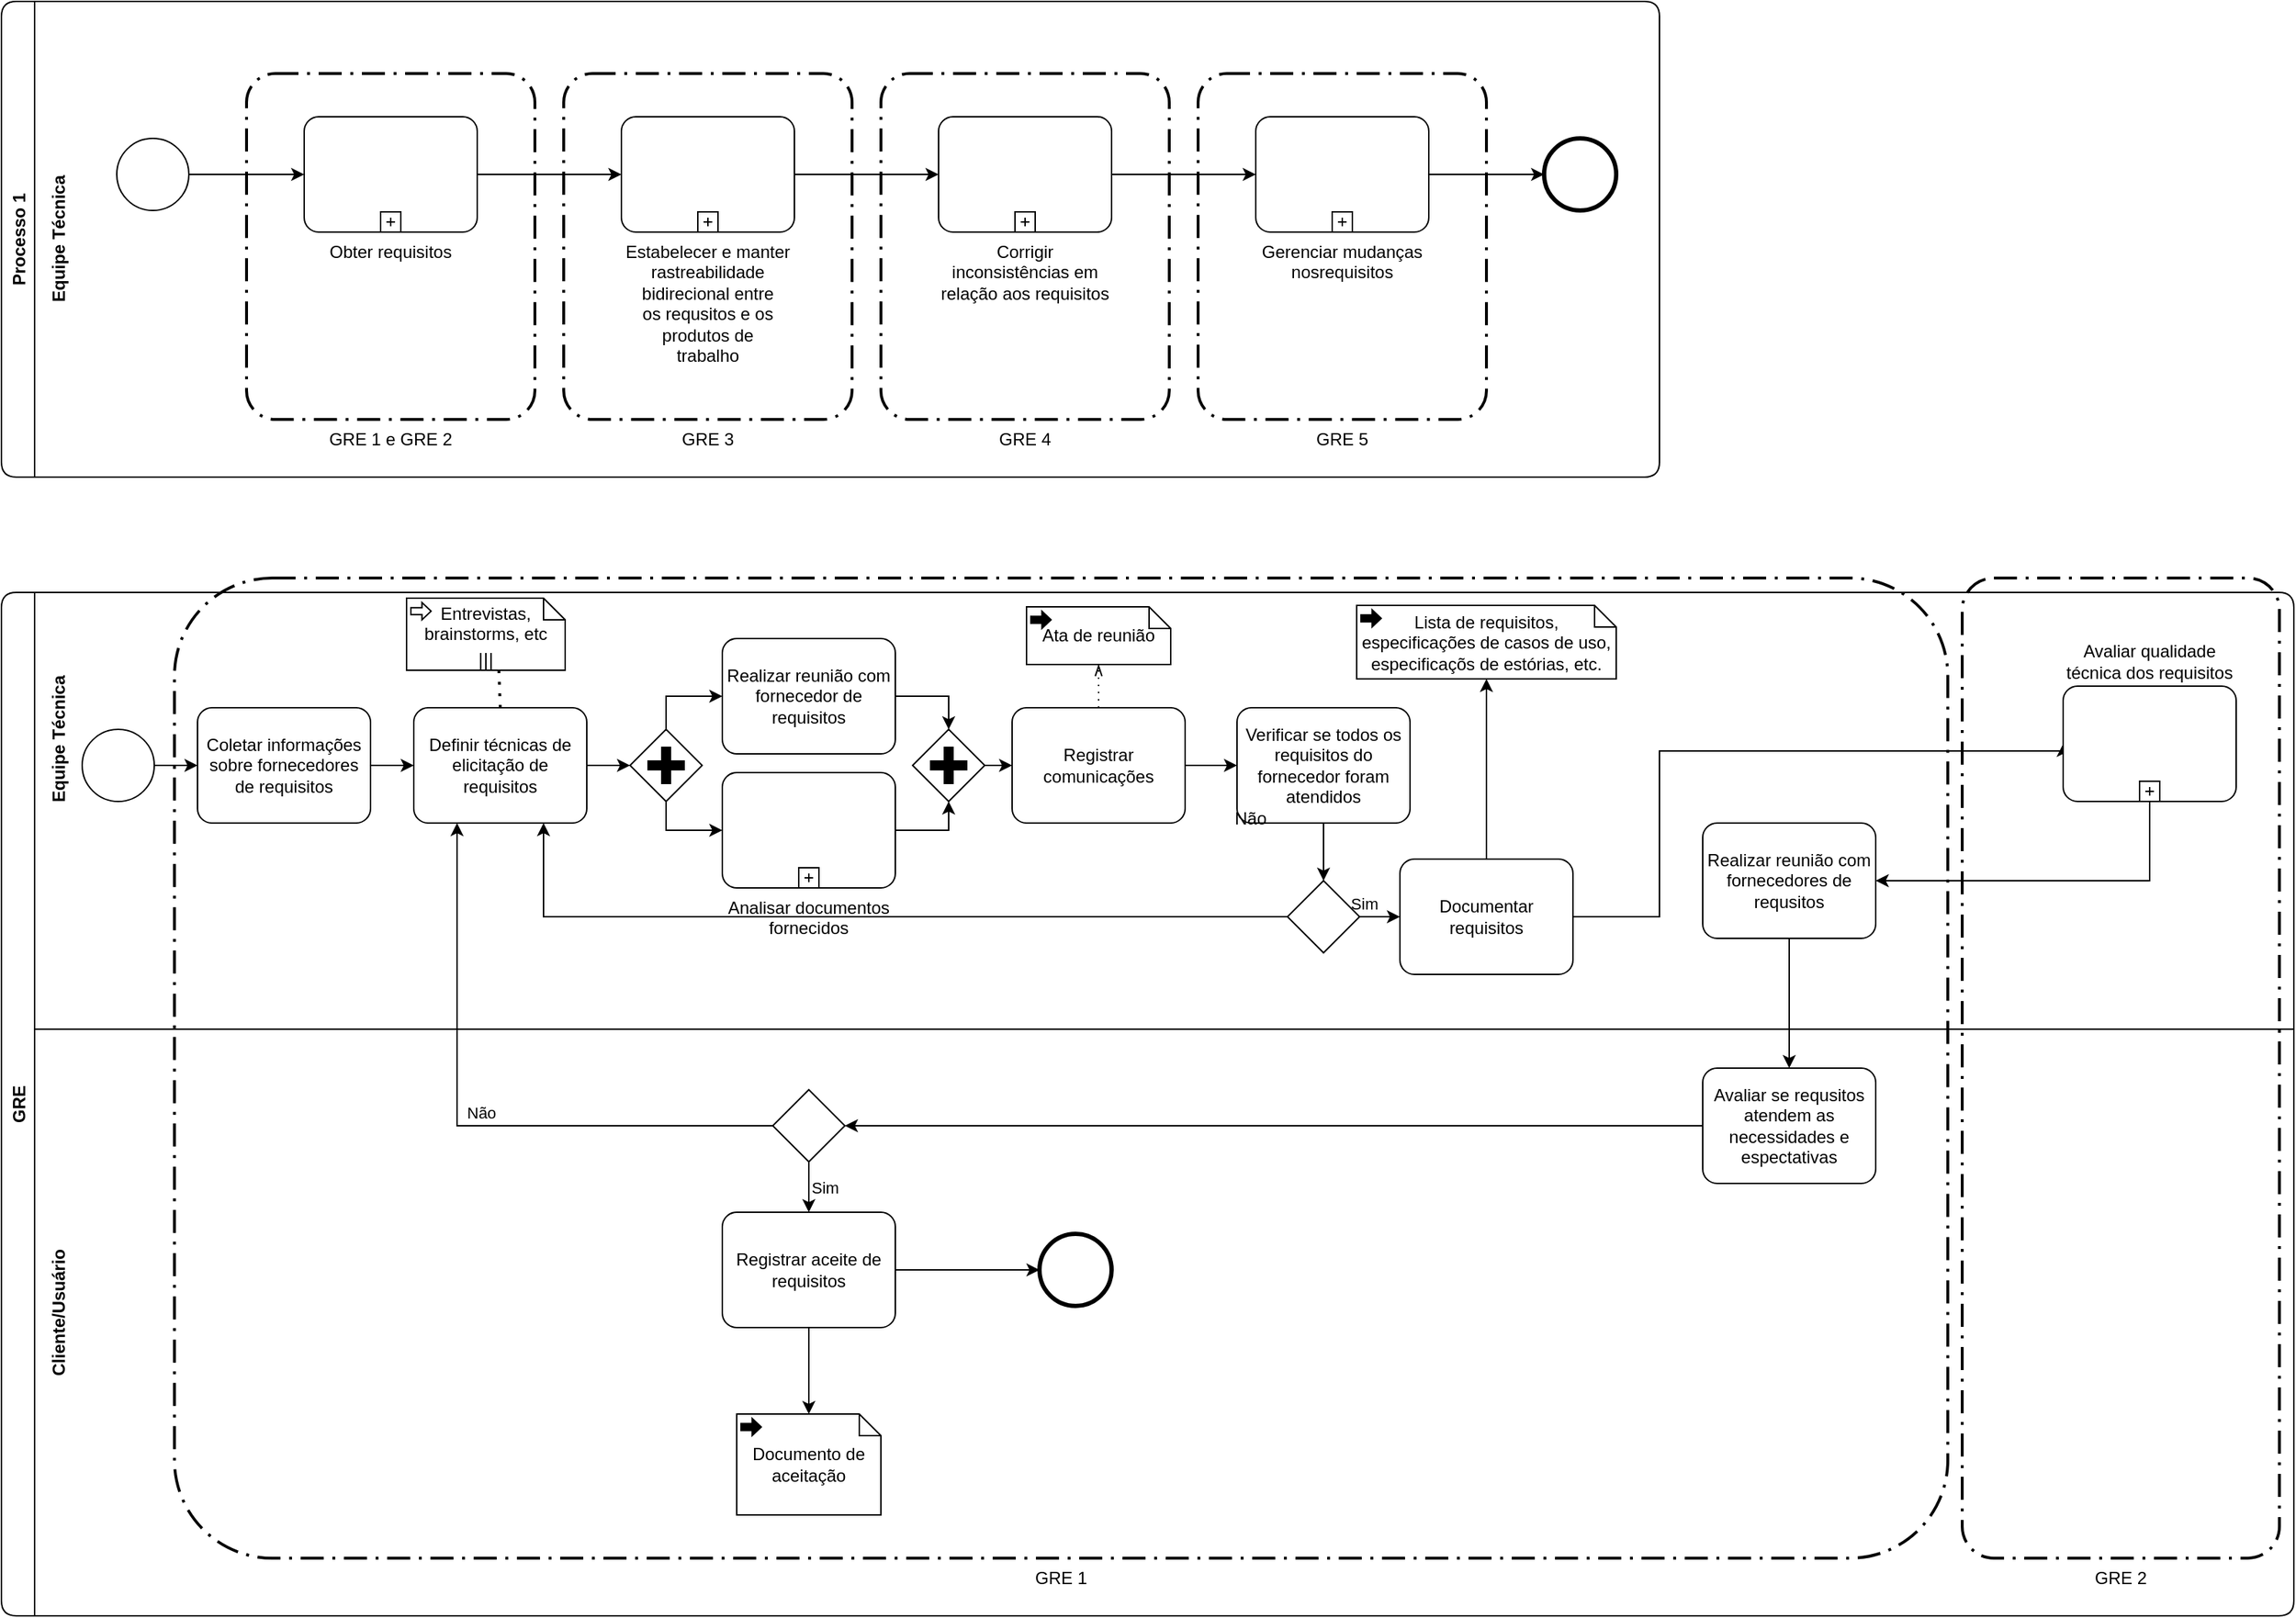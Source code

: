 <mxfile compressed="false" version="14.8.6" type="github">
  <diagram name="Page-1" id="2a216829-ef6e-dabb-86c1-c78162f3ba2b">
    <mxGraphModel dx="2108" dy="1396" grid="1" gridSize="10" guides="1" tooltips="1" connect="1" arrows="1" fold="1" page="1" pageScale="1" pageWidth="1654" pageHeight="1169" background="none" math="0" shadow="0">
      <root>
        <mxCell id="0" />
        <mxCell id="1" parent="0" />
        <mxCell id="lL50LF5EUAc4o-qxcwu0-5" value="Processo 1" style="swimlane;horizontal=0;rounded=1;" parent="1" vertex="1">
          <mxGeometry x="10" y="10" width="1150" height="330" as="geometry" />
        </mxCell>
        <mxCell id="lL50LF5EUAc4o-qxcwu0-22" value="GRE 4" style="points=[[0.25,0,0],[0.5,0,0],[0.75,0,0],[1,0.25,0],[1,0.5,0],[1,0.75,0],[0.75,1,0],[0.5,1,0],[0.25,1,0],[0,0.75,0],[0,0.5,0],[0,0.25,0]];rounded=1;arcSize=10;dashed=1;strokeColor=#000000;fillColor=none;gradientColor=none;dashPattern=8 3 1 3;strokeWidth=2;shadow=0;glass=0;labelPosition=center;verticalLabelPosition=bottom;align=center;verticalAlign=top;" parent="lL50LF5EUAc4o-qxcwu0-5" vertex="1">
          <mxGeometry x="610" y="50" width="200" height="240" as="geometry" />
        </mxCell>
        <mxCell id="lL50LF5EUAc4o-qxcwu0-20" value="GRE 1 e GRE 2" style="points=[[0.25,0,0],[0.5,0,0],[0.75,0,0],[1,0.25,0],[1,0.5,0],[1,0.75,0],[0.75,1,0],[0.5,1,0],[0.25,1,0],[0,0.75,0],[0,0.5,0],[0,0.25,0]];rounded=1;arcSize=10;dashed=1;strokeColor=#000000;fillColor=none;gradientColor=none;dashPattern=8 3 1 3;strokeWidth=2;shadow=0;glass=0;labelPosition=center;verticalLabelPosition=bottom;align=center;verticalAlign=top;" parent="lL50LF5EUAc4o-qxcwu0-5" vertex="1">
          <mxGeometry x="170" y="50" width="200" height="240" as="geometry" />
        </mxCell>
        <mxCell id="lL50LF5EUAc4o-qxcwu0-21" value="GRE 3" style="points=[[0.25,0,0],[0.5,0,0],[0.75,0,0],[1,0.25,0],[1,0.5,0],[1,0.75,0],[0.75,1,0],[0.5,1,0],[0.25,1,0],[0,0.75,0],[0,0.5,0],[0,0.25,0]];rounded=1;arcSize=10;dashed=1;strokeColor=#000000;fillColor=none;gradientColor=none;dashPattern=8 3 1 3;strokeWidth=2;shadow=0;glass=0;labelPosition=center;verticalLabelPosition=bottom;align=center;verticalAlign=top;" parent="lL50LF5EUAc4o-qxcwu0-5" vertex="1">
          <mxGeometry x="390" y="50" width="200" height="240" as="geometry" />
        </mxCell>
        <mxCell id="lL50LF5EUAc4o-qxcwu0-23" value="GRE 5" style="points=[[0.25,0,0],[0.5,0,0],[0.75,0,0],[1,0.25,0],[1,0.5,0],[1,0.75,0],[0.75,1,0],[0.5,1,0],[0.25,1,0],[0,0.75,0],[0,0.5,0],[0,0.25,0]];rounded=1;arcSize=10;dashed=1;strokeColor=#000000;fillColor=none;gradientColor=none;dashPattern=8 3 1 3;strokeWidth=2;shadow=0;glass=0;labelPosition=center;verticalLabelPosition=bottom;align=center;verticalAlign=top;" parent="lL50LF5EUAc4o-qxcwu0-5" vertex="1">
          <mxGeometry x="830" y="50" width="200" height="240" as="geometry" />
        </mxCell>
        <mxCell id="lL50LF5EUAc4o-qxcwu0-26" style="edgeStyle=orthogonalEdgeStyle;rounded=0;orthogonalLoop=1;jettySize=auto;html=1;exitX=1;exitY=0.5;exitDx=0;exitDy=0;exitPerimeter=0;entryX=0;entryY=0.5;entryDx=0;entryDy=0;entryPerimeter=0;" parent="lL50LF5EUAc4o-qxcwu0-5" source="lL50LF5EUAc4o-qxcwu0-12" target="lL50LF5EUAc4o-qxcwu0-13" edge="1">
          <mxGeometry relative="1" as="geometry" />
        </mxCell>
        <mxCell id="lL50LF5EUAc4o-qxcwu0-12" value="Obter requisitos" style="points=[[0.25,0,0],[0.5,0,0],[0.75,0,0],[1,0.25,0],[1,0.5,0],[1,0.75,0],[0.75,1,0],[0.5,1,0],[0.25,1,0],[0,0.75,0],[0,0.5,0],[0,0.25,0]];shape=mxgraph.bpmn.task;whiteSpace=wrap;rectStyle=rounded;size=10;taskMarker=abstract;isLoopSub=1;rounded=1;labelPosition=center;verticalLabelPosition=bottom;align=center;verticalAlign=top;" parent="lL50LF5EUAc4o-qxcwu0-5" vertex="1">
          <mxGeometry x="210" y="80" width="120" height="80" as="geometry" />
        </mxCell>
        <mxCell id="lL50LF5EUAc4o-qxcwu0-27" style="edgeStyle=orthogonalEdgeStyle;rounded=0;orthogonalLoop=1;jettySize=auto;html=1;exitX=1;exitY=0.5;exitDx=0;exitDy=0;exitPerimeter=0;entryX=0;entryY=0.5;entryDx=0;entryDy=0;entryPerimeter=0;" parent="lL50LF5EUAc4o-qxcwu0-5" source="lL50LF5EUAc4o-qxcwu0-13" target="lL50LF5EUAc4o-qxcwu0-14" edge="1">
          <mxGeometry relative="1" as="geometry" />
        </mxCell>
        <mxCell id="lL50LF5EUAc4o-qxcwu0-13" value="Estabelecer e manter&#xa;rastreabilidade bidirecional entre&#xa;os requsitos e os produtos de&#xa;trabalho" style="points=[[0.25,0,0],[0.5,0,0],[0.75,0,0],[1,0.25,0],[1,0.5,0],[1,0.75,0],[0.75,1,0],[0.5,1,0],[0.25,1,0],[0,0.75,0],[0,0.5,0],[0,0.25,0]];shape=mxgraph.bpmn.task;whiteSpace=wrap;rectStyle=rounded;size=10;taskMarker=abstract;isLoopSub=1;rounded=1;labelPosition=center;verticalLabelPosition=bottom;align=center;verticalAlign=top;" parent="lL50LF5EUAc4o-qxcwu0-5" vertex="1">
          <mxGeometry x="430" y="80" width="120" height="80" as="geometry" />
        </mxCell>
        <mxCell id="lL50LF5EUAc4o-qxcwu0-28" style="edgeStyle=orthogonalEdgeStyle;rounded=0;orthogonalLoop=1;jettySize=auto;html=1;exitX=1;exitY=0.5;exitDx=0;exitDy=0;exitPerimeter=0;" parent="lL50LF5EUAc4o-qxcwu0-5" source="lL50LF5EUAc4o-qxcwu0-14" target="lL50LF5EUAc4o-qxcwu0-15" edge="1">
          <mxGeometry relative="1" as="geometry" />
        </mxCell>
        <mxCell id="lL50LF5EUAc4o-qxcwu0-14" value="Corrigir inconsistências em&#xa;relação aos requisitos&#xa;" style="points=[[0.25,0,0],[0.5,0,0],[0.75,0,0],[1,0.25,0],[1,0.5,0],[1,0.75,0],[0.75,1,0],[0.5,1,0],[0.25,1,0],[0,0.75,0],[0,0.5,0],[0,0.25,0]];shape=mxgraph.bpmn.task;whiteSpace=wrap;rectStyle=rounded;size=10;taskMarker=abstract;isLoopSub=1;rounded=1;labelPosition=center;verticalLabelPosition=bottom;align=center;verticalAlign=top;" parent="lL50LF5EUAc4o-qxcwu0-5" vertex="1">
          <mxGeometry x="650" y="80" width="120" height="80" as="geometry" />
        </mxCell>
        <mxCell id="lL50LF5EUAc4o-qxcwu0-29" style="edgeStyle=orthogonalEdgeStyle;rounded=0;orthogonalLoop=1;jettySize=auto;html=1;exitX=1;exitY=0.5;exitDx=0;exitDy=0;exitPerimeter=0;entryX=0;entryY=0.5;entryDx=0;entryDy=0;entryPerimeter=0;" parent="lL50LF5EUAc4o-qxcwu0-5" source="lL50LF5EUAc4o-qxcwu0-15" target="lL50LF5EUAc4o-qxcwu0-17" edge="1">
          <mxGeometry relative="1" as="geometry" />
        </mxCell>
        <mxCell id="lL50LF5EUAc4o-qxcwu0-15" value="Gerenciar mudanças nosrequisitos" style="points=[[0.25,0,0],[0.5,0,0],[0.75,0,0],[1,0.25,0],[1,0.5,0],[1,0.75,0],[0.75,1,0],[0.5,1,0],[0.25,1,0],[0,0.75,0],[0,0.5,0],[0,0.25,0]];shape=mxgraph.bpmn.task;whiteSpace=wrap;rectStyle=rounded;size=10;taskMarker=abstract;isLoopSub=1;rounded=1;labelPosition=center;verticalLabelPosition=bottom;align=center;verticalAlign=top;" parent="lL50LF5EUAc4o-qxcwu0-5" vertex="1">
          <mxGeometry x="870" y="80" width="120" height="80" as="geometry" />
        </mxCell>
        <mxCell id="lL50LF5EUAc4o-qxcwu0-25" style="edgeStyle=orthogonalEdgeStyle;rounded=0;orthogonalLoop=1;jettySize=auto;html=1;exitX=1;exitY=0.5;exitDx=0;exitDy=0;exitPerimeter=0;entryX=0;entryY=0.5;entryDx=0;entryDy=0;entryPerimeter=0;" parent="lL50LF5EUAc4o-qxcwu0-5" source="lL50LF5EUAc4o-qxcwu0-16" target="lL50LF5EUAc4o-qxcwu0-12" edge="1">
          <mxGeometry relative="1" as="geometry" />
        </mxCell>
        <mxCell id="lL50LF5EUAc4o-qxcwu0-16" value="" style="points=[[0.145,0.145,0],[0.5,0,0],[0.855,0.145,0],[1,0.5,0],[0.855,0.855,0],[0.5,1,0],[0.145,0.855,0],[0,0.5,0]];shape=mxgraph.bpmn.event;html=1;verticalLabelPosition=bottom;labelBackgroundColor=#ffffff;verticalAlign=top;align=center;perimeter=ellipsePerimeter;outlineConnect=0;aspect=fixed;outline=standard;symbol=general;rounded=1;" parent="lL50LF5EUAc4o-qxcwu0-5" vertex="1">
          <mxGeometry x="80" y="95" width="50" height="50" as="geometry" />
        </mxCell>
        <mxCell id="lL50LF5EUAc4o-qxcwu0-17" value="" style="points=[[0.145,0.145,0],[0.5,0,0],[0.855,0.145,0],[1,0.5,0],[0.855,0.855,0],[0.5,1,0],[0.145,0.855,0],[0,0.5,0]];shape=mxgraph.bpmn.event;html=1;verticalLabelPosition=bottom;labelBackgroundColor=#ffffff;verticalAlign=top;align=center;perimeter=ellipsePerimeter;outlineConnect=0;aspect=fixed;outline=end;symbol=terminate2;rounded=1;" parent="lL50LF5EUAc4o-qxcwu0-5" vertex="1">
          <mxGeometry x="1070" y="95" width="50" height="50" as="geometry" />
        </mxCell>
        <mxCell id="o7J0vp0uQSlqZqwxGxeL-1" value="&lt;div&gt;Equipe Técnica&lt;/div&gt;" style="text;html=1;resizable=0;autosize=1;align=center;verticalAlign=middle;points=[];fillColor=none;strokeColor=none;rounded=0;shadow=0;glass=0;rotation=270;strokeWidth=1;fontStyle=1" parent="lL50LF5EUAc4o-qxcwu0-5" vertex="1">
          <mxGeometry x="-10" y="155" width="100" height="20" as="geometry" />
        </mxCell>
        <mxCell id="o7J0vp0uQSlqZqwxGxeL-50" value="GRE" style="swimlane;horizontal=0;rounded=1;swimlaneLine=1;" parent="1" vertex="1">
          <mxGeometry x="10" y="420" width="1590" height="710" as="geometry">
            <mxRectangle x="50" y="440" width="30" height="90" as="alternateBounds" />
          </mxGeometry>
        </mxCell>
        <mxCell id="o7J0vp0uQSlqZqwxGxeL-73" value="&lt;div&gt;Equipe Técnica&lt;/div&gt;" style="text;html=1;resizable=0;autosize=1;align=center;verticalAlign=middle;points=[];fillColor=none;strokeColor=none;rounded=0;shadow=0;glass=0;rotation=270;strokeWidth=1;fontStyle=1" parent="o7J0vp0uQSlqZqwxGxeL-50" vertex="1">
          <mxGeometry x="-10" y="92" width="100" height="20" as="geometry" />
        </mxCell>
        <mxCell id="o7J0vp0uQSlqZqwxGxeL-79" value="Cliente/Usuário" style="text;html=1;resizable=0;autosize=1;align=center;verticalAlign=middle;points=[];fillColor=none;strokeColor=none;rounded=0;shadow=0;glass=0;rotation=270;strokeWidth=1;fontStyle=1" parent="o7J0vp0uQSlqZqwxGxeL-50" vertex="1">
          <mxGeometry x="-10" y="490" width="100" height="20" as="geometry" />
        </mxCell>
        <mxCell id="o7J0vp0uQSlqZqwxGxeL-88" style="edgeStyle=orthogonalEdgeStyle;rounded=0;orthogonalLoop=1;jettySize=auto;html=1;exitX=1;exitY=0.5;exitDx=0;exitDy=0;exitPerimeter=0;entryX=0;entryY=0.5;entryDx=0;entryDy=0;entryPerimeter=0;" parent="o7J0vp0uQSlqZqwxGxeL-50" source="o7J0vp0uQSlqZqwxGxeL-81" target="o7J0vp0uQSlqZqwxGxeL-82" edge="1">
          <mxGeometry relative="1" as="geometry" />
        </mxCell>
        <mxCell id="o7J0vp0uQSlqZqwxGxeL-81" value="" style="points=[[0.145,0.145,0],[0.5,0,0],[0.855,0.145,0],[1,0.5,0],[0.855,0.855,0],[0.5,1,0],[0.145,0.855,0],[0,0.5,0]];shape=mxgraph.bpmn.event;html=1;verticalLabelPosition=bottom;labelBackgroundColor=#ffffff;verticalAlign=top;align=center;perimeter=ellipsePerimeter;outlineConnect=0;aspect=fixed;outline=standard;symbol=general;rounded=1;" parent="o7J0vp0uQSlqZqwxGxeL-50" vertex="1">
          <mxGeometry x="56" y="95" width="50" height="50" as="geometry" />
        </mxCell>
        <mxCell id="o7J0vp0uQSlqZqwxGxeL-89" style="edgeStyle=orthogonalEdgeStyle;rounded=0;orthogonalLoop=1;jettySize=auto;html=1;exitX=1;exitY=0.5;exitDx=0;exitDy=0;exitPerimeter=0;entryX=0;entryY=0.5;entryDx=0;entryDy=0;entryPerimeter=0;" parent="o7J0vp0uQSlqZqwxGxeL-50" source="o7J0vp0uQSlqZqwxGxeL-82" target="o7J0vp0uQSlqZqwxGxeL-83" edge="1">
          <mxGeometry relative="1" as="geometry" />
        </mxCell>
        <mxCell id="o7J0vp0uQSlqZqwxGxeL-82" value="Coletar informações sobre fornecedores de requisitos" style="points=[[0.25,0,0],[0.5,0,0],[0.75,0,0],[1,0.25,0],[1,0.5,0],[1,0.75,0],[0.75,1,0],[0.5,1,0],[0.25,1,0],[0,0.75,0],[0,0.5,0],[0,0.25,0]];shape=mxgraph.bpmn.task;whiteSpace=wrap;rectStyle=rounded;size=10;taskMarker=abstract;rounded=0;shadow=0;glass=0;strokeWidth=1;" parent="o7J0vp0uQSlqZqwxGxeL-50" vertex="1">
          <mxGeometry x="136" y="80" width="120" height="80" as="geometry" />
        </mxCell>
        <mxCell id="o7J0vp0uQSlqZqwxGxeL-94" style="edgeStyle=orthogonalEdgeStyle;rounded=0;orthogonalLoop=1;jettySize=auto;html=1;exitX=1;exitY=0.5;exitDx=0;exitDy=0;exitPerimeter=0;entryX=0;entryY=0.5;entryDx=0;entryDy=0;entryPerimeter=0;" parent="o7J0vp0uQSlqZqwxGxeL-50" source="o7J0vp0uQSlqZqwxGxeL-83" target="o7J0vp0uQSlqZqwxGxeL-90" edge="1">
          <mxGeometry relative="1" as="geometry" />
        </mxCell>
        <mxCell id="o7J0vp0uQSlqZqwxGxeL-83" value="Definir técnicas de elicitação de requisitos" style="points=[[0.25,0,0],[0.5,0,0],[0.75,0,0],[1,0.25,0],[1,0.5,0],[1,0.75,0],[0.75,1,0],[0.5,1,0],[0.25,1,0],[0,0.75,0],[0,0.5,0],[0,0.25,0]];shape=mxgraph.bpmn.task;whiteSpace=wrap;rectStyle=rounded;size=10;taskMarker=abstract;rounded=0;shadow=0;glass=0;strokeWidth=1;" parent="o7J0vp0uQSlqZqwxGxeL-50" vertex="1">
          <mxGeometry x="286" y="80" width="120" height="80" as="geometry" />
        </mxCell>
        <mxCell id="o7J0vp0uQSlqZqwxGxeL-85" value="&lt;div&gt;Entrevistas, brainstorms, etc&lt;/div&gt;&lt;div&gt;&lt;br&gt;&lt;/div&gt;" style="shape=mxgraph.bpmn.data;labelPosition=center;verticalLabelPosition=middle;align=center;verticalAlign=middle;whiteSpace=wrap;size=15;html=1;bpmnTransferType=input;isCollection=1;rounded=0;shadow=0;glass=0;strokeWidth=1;" parent="o7J0vp0uQSlqZqwxGxeL-50" vertex="1">
          <mxGeometry x="281" y="4" width="110" height="50" as="geometry" />
        </mxCell>
        <mxCell id="o7J0vp0uQSlqZqwxGxeL-86" value="" style="endArrow=none;dashed=1;html=1;dashPattern=1 3;strokeWidth=2;entryX=0.582;entryY=1;entryDx=0;entryDy=0;entryPerimeter=0;exitX=0.5;exitY=0;exitDx=0;exitDy=0;exitPerimeter=0;" parent="o7J0vp0uQSlqZqwxGxeL-50" source="o7J0vp0uQSlqZqwxGxeL-83" target="o7J0vp0uQSlqZqwxGxeL-85" edge="1">
          <mxGeometry width="50" height="50" relative="1" as="geometry">
            <mxPoint x="316" y="140" as="sourcePoint" />
            <mxPoint x="346" y="60" as="targetPoint" />
          </mxGeometry>
        </mxCell>
        <mxCell id="o7J0vp0uQSlqZqwxGxeL-95" style="edgeStyle=orthogonalEdgeStyle;rounded=0;orthogonalLoop=1;jettySize=auto;html=1;exitX=0.5;exitY=0;exitDx=0;exitDy=0;exitPerimeter=0;entryX=0;entryY=0.5;entryDx=0;entryDy=0;entryPerimeter=0;" parent="o7J0vp0uQSlqZqwxGxeL-50" source="o7J0vp0uQSlqZqwxGxeL-90" target="o7J0vp0uQSlqZqwxGxeL-91" edge="1">
          <mxGeometry relative="1" as="geometry" />
        </mxCell>
        <mxCell id="o7J0vp0uQSlqZqwxGxeL-96" style="edgeStyle=orthogonalEdgeStyle;rounded=0;orthogonalLoop=1;jettySize=auto;html=1;exitX=0.5;exitY=1;exitDx=0;exitDy=0;exitPerimeter=0;entryX=0;entryY=0.5;entryDx=0;entryDy=0;entryPerimeter=0;" parent="o7J0vp0uQSlqZqwxGxeL-50" source="o7J0vp0uQSlqZqwxGxeL-90" target="o7J0vp0uQSlqZqwxGxeL-92" edge="1">
          <mxGeometry relative="1" as="geometry" />
        </mxCell>
        <mxCell id="o7J0vp0uQSlqZqwxGxeL-90" value="" style="points=[[0.25,0.25,0],[0.5,0,0],[0.75,0.25,0],[1,0.5,0],[0.75,0.75,0],[0.5,1,0],[0.25,0.75,0],[0,0.5,0]];shape=mxgraph.bpmn.gateway2;html=1;verticalLabelPosition=bottom;labelBackgroundColor=#ffffff;verticalAlign=top;align=center;perimeter=rhombusPerimeter;outlineConnect=0;outline=none;symbol=none;gwType=parallel;rounded=0;shadow=0;glass=0;strokeWidth=1;" parent="o7J0vp0uQSlqZqwxGxeL-50" vertex="1">
          <mxGeometry x="436" y="95" width="50" height="50" as="geometry" />
        </mxCell>
        <mxCell id="o7J0vp0uQSlqZqwxGxeL-98" style="edgeStyle=orthogonalEdgeStyle;rounded=0;orthogonalLoop=1;jettySize=auto;html=1;exitX=1;exitY=0.5;exitDx=0;exitDy=0;exitPerimeter=0;entryX=0.5;entryY=0;entryDx=0;entryDy=0;entryPerimeter=0;" parent="o7J0vp0uQSlqZqwxGxeL-50" source="o7J0vp0uQSlqZqwxGxeL-91" target="o7J0vp0uQSlqZqwxGxeL-97" edge="1">
          <mxGeometry relative="1" as="geometry" />
        </mxCell>
        <mxCell id="o7J0vp0uQSlqZqwxGxeL-91" value="Realizar reunião com fornecedor de requisitos" style="points=[[0.25,0,0],[0.5,0,0],[0.75,0,0],[1,0.25,0],[1,0.5,0],[1,0.75,0],[0.75,1,0],[0.5,1,0],[0.25,1,0],[0,0.75,0],[0,0.5,0],[0,0.25,0]];shape=mxgraph.bpmn.task;whiteSpace=wrap;rectStyle=rounded;size=10;taskMarker=abstract;rounded=0;shadow=0;glass=0;strokeWidth=1;" parent="o7J0vp0uQSlqZqwxGxeL-50" vertex="1">
          <mxGeometry x="500" y="32" width="120" height="80" as="geometry" />
        </mxCell>
        <mxCell id="o7J0vp0uQSlqZqwxGxeL-99" style="edgeStyle=orthogonalEdgeStyle;rounded=0;orthogonalLoop=1;jettySize=auto;html=1;exitX=1;exitY=0.5;exitDx=0;exitDy=0;exitPerimeter=0;entryX=0.5;entryY=1;entryDx=0;entryDy=0;entryPerimeter=0;" parent="o7J0vp0uQSlqZqwxGxeL-50" source="o7J0vp0uQSlqZqwxGxeL-92" target="o7J0vp0uQSlqZqwxGxeL-97" edge="1">
          <mxGeometry relative="1" as="geometry" />
        </mxCell>
        <mxCell id="o7J0vp0uQSlqZqwxGxeL-92" value="Analisar documentos fornecidos" style="points=[[0.25,0,0],[0.5,0,0],[0.75,0,0],[1,0.25,0],[1,0.5,0],[1,0.75,0],[0.75,1,0],[0.5,1,0],[0.25,1,0],[0,0.75,0],[0,0.5,0],[0,0.25,0]];shape=mxgraph.bpmn.task;whiteSpace=wrap;rectStyle=rounded;size=10;taskMarker=abstract;isLoopSub=1;rounded=1;labelPosition=center;verticalLabelPosition=bottom;align=center;verticalAlign=top;" parent="o7J0vp0uQSlqZqwxGxeL-50" vertex="1">
          <mxGeometry x="500" y="125" width="120" height="80" as="geometry" />
        </mxCell>
        <mxCell id="o7J0vp0uQSlqZqwxGxeL-104" style="edgeStyle=orthogonalEdgeStyle;rounded=0;orthogonalLoop=1;jettySize=auto;html=1;exitX=1;exitY=0.5;exitDx=0;exitDy=0;exitPerimeter=0;entryX=0;entryY=0.5;entryDx=0;entryDy=0;entryPerimeter=0;" parent="o7J0vp0uQSlqZqwxGxeL-50" source="o7J0vp0uQSlqZqwxGxeL-97" target="o7J0vp0uQSlqZqwxGxeL-100" edge="1">
          <mxGeometry relative="1" as="geometry" />
        </mxCell>
        <mxCell id="o7J0vp0uQSlqZqwxGxeL-97" value="" style="points=[[0.25,0.25,0],[0.5,0,0],[0.75,0.25,0],[1,0.5,0],[0.75,0.75,0],[0.5,1,0],[0.25,0.75,0],[0,0.5,0]];shape=mxgraph.bpmn.gateway2;html=1;verticalLabelPosition=bottom;labelBackgroundColor=#ffffff;verticalAlign=top;align=center;perimeter=rhombusPerimeter;outlineConnect=0;outline=none;symbol=none;gwType=parallel;rounded=0;shadow=0;glass=0;strokeWidth=1;" parent="o7J0vp0uQSlqZqwxGxeL-50" vertex="1">
          <mxGeometry x="632" y="95" width="50" height="50" as="geometry" />
        </mxCell>
        <mxCell id="o7J0vp0uQSlqZqwxGxeL-110" style="edgeStyle=orthogonalEdgeStyle;rounded=0;orthogonalLoop=1;jettySize=auto;html=1;exitX=1;exitY=0.5;exitDx=0;exitDy=0;exitPerimeter=0;" parent="o7J0vp0uQSlqZqwxGxeL-50" source="o7J0vp0uQSlqZqwxGxeL-100" target="o7J0vp0uQSlqZqwxGxeL-109" edge="1">
          <mxGeometry relative="1" as="geometry" />
        </mxCell>
        <mxCell id="o7J0vp0uQSlqZqwxGxeL-100" value="Registrar comunicações" style="points=[[0.25,0,0],[0.5,0,0],[0.75,0,0],[1,0.25,0],[1,0.5,0],[1,0.75,0],[0.75,1,0],[0.5,1,0],[0.25,1,0],[0,0.75,0],[0,0.5,0],[0,0.25,0]];shape=mxgraph.bpmn.task;whiteSpace=wrap;rectStyle=rounded;size=10;taskMarker=abstract;rounded=0;shadow=0;glass=0;strokeWidth=1;" parent="o7J0vp0uQSlqZqwxGxeL-50" vertex="1">
          <mxGeometry x="701" y="80" width="120" height="80" as="geometry" />
        </mxCell>
        <mxCell id="o7J0vp0uQSlqZqwxGxeL-105" value="Ata de reunião" style="shape=mxgraph.bpmn.data;labelPosition=center;verticalLabelPosition=middle;align=center;verticalAlign=middle;whiteSpace=wrap;size=15;html=1;bpmnTransferType=output;rounded=0;shadow=0;glass=0;strokeWidth=1;" parent="o7J0vp0uQSlqZqwxGxeL-50" vertex="1">
          <mxGeometry x="711" y="10" width="100" height="40" as="geometry" />
        </mxCell>
        <mxCell id="o7J0vp0uQSlqZqwxGxeL-106" value="" style="edgeStyle=elbowEdgeStyle;fontSize=12;html=1;endFill=0;startFill=0;endSize=6;startSize=6;dashed=1;dashPattern=1 4;endArrow=openThin;startArrow=none;entryX=0.5;entryY=1;entryDx=0;entryDy=0;entryPerimeter=0;" parent="o7J0vp0uQSlqZqwxGxeL-50" source="o7J0vp0uQSlqZqwxGxeL-100" target="o7J0vp0uQSlqZqwxGxeL-105" edge="1">
          <mxGeometry width="160" relative="1" as="geometry">
            <mxPoint x="371" y="160" as="sourcePoint" />
            <mxPoint x="531" y="160" as="targetPoint" />
          </mxGeometry>
        </mxCell>
        <mxCell id="o7J0vp0uQSlqZqwxGxeL-113" style="edgeStyle=orthogonalEdgeStyle;rounded=0;orthogonalLoop=1;jettySize=auto;html=1;exitX=0.5;exitY=1;exitDx=0;exitDy=0;exitPerimeter=0;entryX=0.5;entryY=0;entryDx=0;entryDy=0;entryPerimeter=0;" parent="o7J0vp0uQSlqZqwxGxeL-50" source="o7J0vp0uQSlqZqwxGxeL-109" target="o7J0vp0uQSlqZqwxGxeL-111" edge="1">
          <mxGeometry relative="1" as="geometry">
            <mxPoint x="917" y="200" as="targetPoint" />
          </mxGeometry>
        </mxCell>
        <mxCell id="o7J0vp0uQSlqZqwxGxeL-109" value="Verificar se todos os requisitos do fornecedor foram atendidos" style="points=[[0.25,0,0],[0.5,0,0],[0.75,0,0],[1,0.25,0],[1,0.5,0],[1,0.75,0],[0.75,1,0],[0.5,1,0],[0.25,1,0],[0,0.75,0],[0,0.5,0],[0,0.25,0]];shape=mxgraph.bpmn.task;whiteSpace=wrap;rectStyle=rounded;size=10;taskMarker=abstract;rounded=0;shadow=0;glass=0;strokeWidth=1;" parent="o7J0vp0uQSlqZqwxGxeL-50" vertex="1">
          <mxGeometry x="857" y="80" width="120" height="80" as="geometry" />
        </mxCell>
        <mxCell id="o7J0vp0uQSlqZqwxGxeL-112" value="" style="edgeStyle=orthogonalEdgeStyle;rounded=0;orthogonalLoop=1;jettySize=auto;html=1;entryX=0.75;entryY=1;entryDx=0;entryDy=0;entryPerimeter=0;exitX=0;exitY=0.5;exitDx=0;exitDy=0;exitPerimeter=0;labelPosition=left;verticalLabelPosition=top;align=right;verticalAlign=bottom;" parent="o7J0vp0uQSlqZqwxGxeL-50" source="o7J0vp0uQSlqZqwxGxeL-111" target="o7J0vp0uQSlqZqwxGxeL-83" edge="1">
          <mxGeometry relative="1" as="geometry">
            <mxPoint x="870" y="225" as="sourcePoint" />
          </mxGeometry>
        </mxCell>
        <mxCell id="o7J0vp0uQSlqZqwxGxeL-119" value="Sim" style="edgeStyle=orthogonalEdgeStyle;rounded=0;orthogonalLoop=1;jettySize=auto;html=1;exitX=1;exitY=0.5;exitDx=0;exitDy=0;exitPerimeter=0;entryX=0;entryY=0.5;entryDx=0;entryDy=0;entryPerimeter=0;labelPosition=left;verticalLabelPosition=top;align=right;verticalAlign=bottom;" parent="o7J0vp0uQSlqZqwxGxeL-50" source="o7J0vp0uQSlqZqwxGxeL-111" target="o7J0vp0uQSlqZqwxGxeL-115" edge="1">
          <mxGeometry relative="1" as="geometry" />
        </mxCell>
        <mxCell id="o7J0vp0uQSlqZqwxGxeL-111" value="" style="points=[[0.25,0.25,0],[0.5,0,0],[0.75,0.25,0],[1,0.5,0],[0.75,0.75,0],[0.5,1,0],[0.25,0.75,0],[0,0.5,0]];shape=mxgraph.bpmn.gateway2;html=1;verticalLabelPosition=bottom;labelBackgroundColor=#ffffff;verticalAlign=top;align=center;perimeter=rhombusPerimeter;outlineConnect=0;outline=none;symbol=none;rounded=0;shadow=0;glass=0;strokeWidth=1;" parent="o7J0vp0uQSlqZqwxGxeL-50" vertex="1">
          <mxGeometry x="892" y="200" width="50" height="50" as="geometry" />
        </mxCell>
        <mxCell id="o7J0vp0uQSlqZqwxGxeL-118" style="edgeStyle=orthogonalEdgeStyle;rounded=0;orthogonalLoop=1;jettySize=auto;html=1;exitX=0.5;exitY=0;exitDx=0;exitDy=0;exitPerimeter=0;entryX=0.5;entryY=1;entryDx=0;entryDy=0;entryPerimeter=0;" parent="o7J0vp0uQSlqZqwxGxeL-50" source="o7J0vp0uQSlqZqwxGxeL-115" target="o7J0vp0uQSlqZqwxGxeL-116" edge="1">
          <mxGeometry relative="1" as="geometry" />
        </mxCell>
        <mxCell id="zMS48Avbv7I0cEuDU5D0-2" style="edgeStyle=orthogonalEdgeStyle;rounded=0;orthogonalLoop=1;jettySize=auto;html=1;exitX=1;exitY=0.5;exitDx=0;exitDy=0;exitPerimeter=0;entryX=0;entryY=0.5;entryDx=0;entryDy=0;entryPerimeter=0;" edge="1" parent="o7J0vp0uQSlqZqwxGxeL-50" source="o7J0vp0uQSlqZqwxGxeL-115" target="zMS48Avbv7I0cEuDU5D0-1">
          <mxGeometry relative="1" as="geometry">
            <Array as="points">
              <mxPoint x="1150" y="225" />
              <mxPoint x="1150" y="110" />
            </Array>
          </mxGeometry>
        </mxCell>
        <mxCell id="o7J0vp0uQSlqZqwxGxeL-115" value="Documentar requisitos" style="points=[[0.25,0,0],[0.5,0,0],[0.75,0,0],[1,0.25,0],[1,0.5,0],[1,0.75,0],[0.75,1,0],[0.5,1,0],[0.25,1,0],[0,0.75,0],[0,0.5,0],[0,0.25,0]];shape=mxgraph.bpmn.task;whiteSpace=wrap;rectStyle=rounded;size=10;taskMarker=abstract;rounded=0;shadow=0;glass=0;strokeWidth=1;" parent="o7J0vp0uQSlqZqwxGxeL-50" vertex="1">
          <mxGeometry x="970" y="185" width="120" height="80" as="geometry" />
        </mxCell>
        <mxCell id="o7J0vp0uQSlqZqwxGxeL-116" value="Lista de requisitos, especificações de casos de uso, especificaçõs de estórias, etc." style="shape=mxgraph.bpmn.data;labelPosition=center;verticalLabelPosition=middle;align=center;verticalAlign=middle;whiteSpace=wrap;size=15;html=1;bpmnTransferType=output;rounded=0;shadow=0;glass=0;strokeWidth=1;" parent="o7J0vp0uQSlqZqwxGxeL-50" vertex="1">
          <mxGeometry x="940" y="9" width="180" height="51" as="geometry" />
        </mxCell>
        <mxCell id="zMS48Avbv7I0cEuDU5D0-4" style="edgeStyle=orthogonalEdgeStyle;rounded=0;orthogonalLoop=1;jettySize=auto;html=1;exitX=0.5;exitY=1;exitDx=0;exitDy=0;exitPerimeter=0;entryX=1;entryY=0.5;entryDx=0;entryDy=0;entryPerimeter=0;" edge="1" parent="o7J0vp0uQSlqZqwxGxeL-50" source="zMS48Avbv7I0cEuDU5D0-1" target="zMS48Avbv7I0cEuDU5D0-3">
          <mxGeometry relative="1" as="geometry" />
        </mxCell>
        <mxCell id="zMS48Avbv7I0cEuDU5D0-1" value="Avaliar qualidade técnica dos requisitos" style="points=[[0.25,0,0],[0.5,0,0],[0.75,0,0],[1,0.25,0],[1,0.5,0],[1,0.75,0],[0.75,1,0],[0.5,1,0],[0.25,1,0],[0,0.75,0],[0,0.5,0],[0,0.25,0]];shape=mxgraph.bpmn.task;whiteSpace=wrap;rectStyle=rounded;size=10;taskMarker=abstract;isLoopSub=1;rounded=1;labelPosition=center;verticalLabelPosition=top;align=center;verticalAlign=bottom;" vertex="1" parent="o7J0vp0uQSlqZqwxGxeL-50">
          <mxGeometry x="1430" y="65" width="120" height="80" as="geometry" />
        </mxCell>
        <mxCell id="zMS48Avbv7I0cEuDU5D0-8" style="edgeStyle=orthogonalEdgeStyle;rounded=0;orthogonalLoop=1;jettySize=auto;html=1;exitX=0.5;exitY=1;exitDx=0;exitDy=0;exitPerimeter=0;" edge="1" parent="o7J0vp0uQSlqZqwxGxeL-50" source="zMS48Avbv7I0cEuDU5D0-3" target="zMS48Avbv7I0cEuDU5D0-7">
          <mxGeometry relative="1" as="geometry" />
        </mxCell>
        <mxCell id="zMS48Avbv7I0cEuDU5D0-3" value="Realizar reunião com fornecedores de requsitos" style="points=[[0.25,0,0],[0.5,0,0],[0.75,0,0],[1,0.25,0],[1,0.5,0],[1,0.75,0],[0.75,1,0],[0.5,1,0],[0.25,1,0],[0,0.75,0],[0,0.5,0],[0,0.25,0]];shape=mxgraph.bpmn.task;whiteSpace=wrap;rectStyle=rounded;size=10;taskMarker=abstract;rounded=0;shadow=0;glass=0;strokeWidth=1;" vertex="1" parent="o7J0vp0uQSlqZqwxGxeL-50">
          <mxGeometry x="1180" y="160" width="120" height="80" as="geometry" />
        </mxCell>
        <mxCell id="zMS48Avbv7I0cEuDU5D0-10" style="edgeStyle=orthogonalEdgeStyle;rounded=0;orthogonalLoop=1;jettySize=auto;html=1;exitX=0;exitY=0.5;exitDx=0;exitDy=0;exitPerimeter=0;entryX=1;entryY=0.5;entryDx=0;entryDy=0;entryPerimeter=0;" edge="1" parent="o7J0vp0uQSlqZqwxGxeL-50" source="zMS48Avbv7I0cEuDU5D0-7" target="zMS48Avbv7I0cEuDU5D0-9">
          <mxGeometry relative="1" as="geometry" />
        </mxCell>
        <mxCell id="zMS48Avbv7I0cEuDU5D0-7" value="Avaliar se requsitos atendem as necessidades e espectativas" style="points=[[0.25,0,0],[0.5,0,0],[0.75,0,0],[1,0.25,0],[1,0.5,0],[1,0.75,0],[0.75,1,0],[0.5,1,0],[0.25,1,0],[0,0.75,0],[0,0.5,0],[0,0.25,0]];shape=mxgraph.bpmn.task;whiteSpace=wrap;rectStyle=rounded;size=10;taskMarker=abstract;rounded=0;shadow=0;glass=0;strokeWidth=1;" vertex="1" parent="o7J0vp0uQSlqZqwxGxeL-50">
          <mxGeometry x="1180" y="330" width="120" height="80" as="geometry" />
        </mxCell>
        <mxCell id="zMS48Avbv7I0cEuDU5D0-11" value="Não" style="edgeStyle=orthogonalEdgeStyle;rounded=0;orthogonalLoop=1;jettySize=auto;html=1;exitX=0;exitY=0.5;exitDx=0;exitDy=0;exitPerimeter=0;entryX=0.25;entryY=1;entryDx=0;entryDy=0;entryPerimeter=0;labelPosition=right;verticalLabelPosition=top;align=left;verticalAlign=bottom;" edge="1" parent="o7J0vp0uQSlqZqwxGxeL-50" source="zMS48Avbv7I0cEuDU5D0-9" target="o7J0vp0uQSlqZqwxGxeL-83">
          <mxGeometry relative="1" as="geometry" />
        </mxCell>
        <mxCell id="zMS48Avbv7I0cEuDU5D0-13" value="Sim" style="edgeStyle=orthogonalEdgeStyle;rounded=0;orthogonalLoop=1;jettySize=auto;html=1;exitX=0.5;exitY=1;exitDx=0;exitDy=0;exitPerimeter=0;entryX=0.5;entryY=0;entryDx=0;entryDy=0;entryPerimeter=0;labelPosition=right;verticalLabelPosition=middle;align=left;verticalAlign=middle;" edge="1" parent="o7J0vp0uQSlqZqwxGxeL-50" source="zMS48Avbv7I0cEuDU5D0-9" target="zMS48Avbv7I0cEuDU5D0-12">
          <mxGeometry relative="1" as="geometry" />
        </mxCell>
        <mxCell id="zMS48Avbv7I0cEuDU5D0-9" value="" style="points=[[0.25,0.25,0],[0.5,0,0],[0.75,0.25,0],[1,0.5,0],[0.75,0.75,0],[0.5,1,0],[0.25,0.75,0],[0,0.5,0]];shape=mxgraph.bpmn.gateway2;html=1;verticalLabelPosition=bottom;labelBackgroundColor=#ffffff;verticalAlign=top;align=center;perimeter=rhombusPerimeter;outlineConnect=0;outline=none;symbol=none;rounded=0;shadow=0;glass=0;strokeWidth=1;" vertex="1" parent="o7J0vp0uQSlqZqwxGxeL-50">
          <mxGeometry x="535" y="345" width="50" height="50" as="geometry" />
        </mxCell>
        <mxCell id="zMS48Avbv7I0cEuDU5D0-58" style="edgeStyle=orthogonalEdgeStyle;rounded=0;orthogonalLoop=1;jettySize=auto;html=1;exitX=0.5;exitY=1;exitDx=0;exitDy=0;exitPerimeter=0;entryX=0.5;entryY=0;entryDx=0;entryDy=0;entryPerimeter=0;" edge="1" parent="o7J0vp0uQSlqZqwxGxeL-50" source="zMS48Avbv7I0cEuDU5D0-12" target="zMS48Avbv7I0cEuDU5D0-57">
          <mxGeometry relative="1" as="geometry" />
        </mxCell>
        <mxCell id="zMS48Avbv7I0cEuDU5D0-60" style="edgeStyle=orthogonalEdgeStyle;rounded=0;orthogonalLoop=1;jettySize=auto;html=1;exitX=1;exitY=0.5;exitDx=0;exitDy=0;exitPerimeter=0;entryX=0;entryY=0.5;entryDx=0;entryDy=0;entryPerimeter=0;" edge="1" parent="o7J0vp0uQSlqZqwxGxeL-50" source="zMS48Avbv7I0cEuDU5D0-12" target="zMS48Avbv7I0cEuDU5D0-59">
          <mxGeometry relative="1" as="geometry" />
        </mxCell>
        <mxCell id="zMS48Avbv7I0cEuDU5D0-12" value="Registrar aceite de requisitos" style="points=[[0.25,0,0],[0.5,0,0],[0.75,0,0],[1,0.25,0],[1,0.5,0],[1,0.75,0],[0.75,1,0],[0.5,1,0],[0.25,1,0],[0,0.75,0],[0,0.5,0],[0,0.25,0]];shape=mxgraph.bpmn.task;whiteSpace=wrap;rectStyle=rounded;size=10;taskMarker=abstract;rounded=0;shadow=0;glass=0;strokeWidth=1;" vertex="1" parent="o7J0vp0uQSlqZqwxGxeL-50">
          <mxGeometry x="500" y="430" width="120" height="80" as="geometry" />
        </mxCell>
        <mxCell id="zMS48Avbv7I0cEuDU5D0-57" value="Documento de aceitação" style="shape=mxgraph.bpmn.data;labelPosition=center;verticalLabelPosition=middle;align=center;verticalAlign=middle;whiteSpace=wrap;size=15;html=1;bpmnTransferType=output;rounded=0;shadow=0;glass=0;strokeWidth=1;" vertex="1" parent="o7J0vp0uQSlqZqwxGxeL-50">
          <mxGeometry x="510" y="570" width="100" height="70" as="geometry" />
        </mxCell>
        <mxCell id="zMS48Avbv7I0cEuDU5D0-59" value="" style="points=[[0.145,0.145,0],[0.5,0,0],[0.855,0.145,0],[1,0.5,0],[0.855,0.855,0],[0.5,1,0],[0.145,0.855,0],[0,0.5,0]];shape=mxgraph.bpmn.event;html=1;verticalLabelPosition=bottom;labelBackgroundColor=#ffffff;verticalAlign=top;align=center;perimeter=ellipsePerimeter;outlineConnect=0;aspect=fixed;outline=end;symbol=terminate2;" vertex="1" parent="o7J0vp0uQSlqZqwxGxeL-50">
          <mxGeometry x="720" y="445" width="50" height="50" as="geometry" />
        </mxCell>
        <mxCell id="zMS48Avbv7I0cEuDU5D0-61" value="GRE 1" style="points=[[0.25,0,0],[0.5,0,0],[0.75,0,0],[1,0.25,0],[1,0.5,0],[1,0.75,0],[0.75,1,0],[0.5,1,0],[0.25,1,0],[0,0.75,0],[0,0.5,0],[0,0.25,0]];rounded=1;arcSize=10;dashed=1;strokeColor=#000000;fillColor=none;gradientColor=none;dashPattern=8 3 1 3;strokeWidth=2;labelPosition=center;verticalLabelPosition=bottom;align=center;verticalAlign=top;" vertex="1" parent="o7J0vp0uQSlqZqwxGxeL-50">
          <mxGeometry x="120" y="-10" width="1230" height="680" as="geometry" />
        </mxCell>
        <mxCell id="zMS48Avbv7I0cEuDU5D0-62" value="GRE 2" style="points=[[0.25,0,0],[0.5,0,0],[0.75,0,0],[1,0.25,0],[1,0.5,0],[1,0.75,0],[0.75,1,0],[0.5,1,0],[0.25,1,0],[0,0.75,0],[0,0.5,0],[0,0.25,0]];rounded=1;arcSize=10;dashed=1;strokeColor=#000000;fillColor=none;gradientColor=none;dashPattern=8 3 1 3;strokeWidth=2;labelPosition=center;verticalLabelPosition=bottom;align=center;verticalAlign=top;" vertex="1" parent="o7J0vp0uQSlqZqwxGxeL-50">
          <mxGeometry x="1360" y="-10" width="220" height="680" as="geometry" />
        </mxCell>
        <mxCell id="o7J0vp0uQSlqZqwxGxeL-80" value="" style="line;strokeWidth=1;html=1;rounded=0;shadow=0;glass=0;" parent="1" vertex="1">
          <mxGeometry x="33" y="718" width="1567" height="10" as="geometry" />
        </mxCell>
        <mxCell id="o7J0vp0uQSlqZqwxGxeL-124" value="Não" style="text;html=1;align=center;verticalAlign=middle;resizable=0;points=[];autosize=1;strokeColor=none;" parent="1" vertex="1">
          <mxGeometry x="856" y="567" width="40" height="20" as="geometry" />
        </mxCell>
      </root>
    </mxGraphModel>
  </diagram>
</mxfile>
